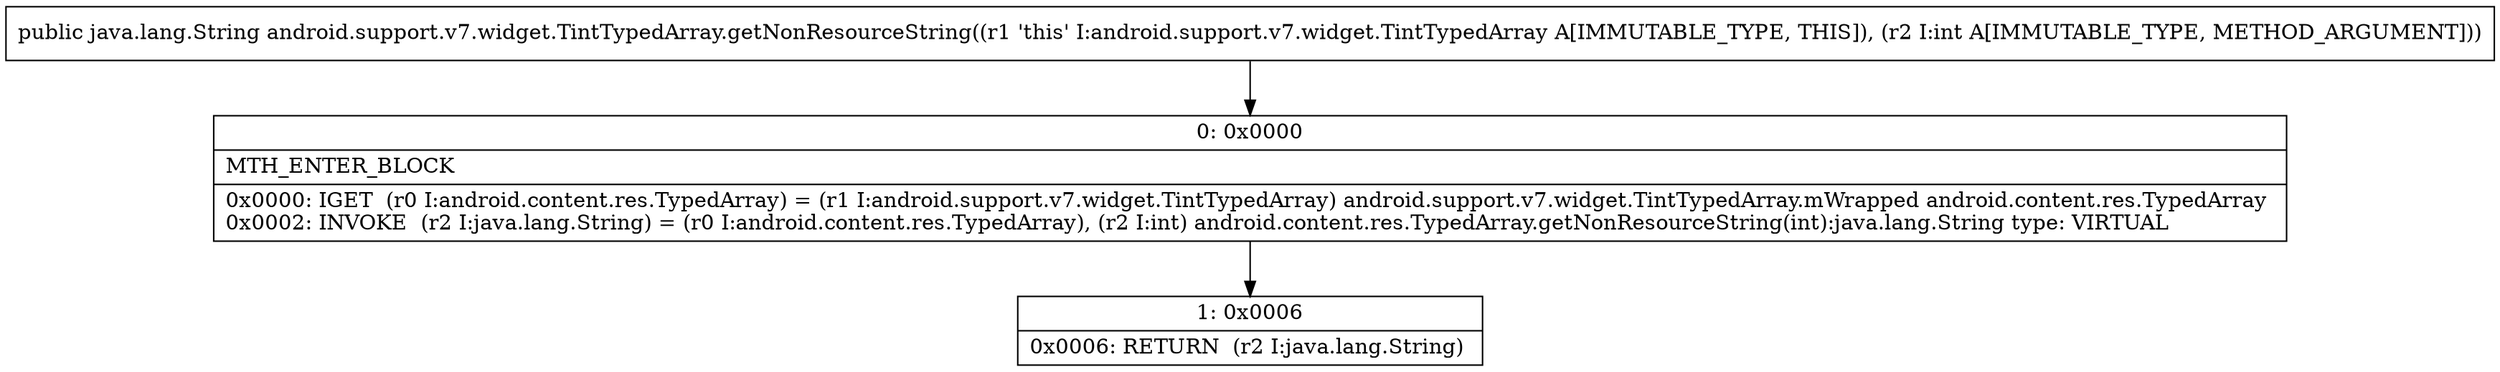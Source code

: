 digraph "CFG forandroid.support.v7.widget.TintTypedArray.getNonResourceString(I)Ljava\/lang\/String;" {
Node_0 [shape=record,label="{0\:\ 0x0000|MTH_ENTER_BLOCK\l|0x0000: IGET  (r0 I:android.content.res.TypedArray) = (r1 I:android.support.v7.widget.TintTypedArray) android.support.v7.widget.TintTypedArray.mWrapped android.content.res.TypedArray \l0x0002: INVOKE  (r2 I:java.lang.String) = (r0 I:android.content.res.TypedArray), (r2 I:int) android.content.res.TypedArray.getNonResourceString(int):java.lang.String type: VIRTUAL \l}"];
Node_1 [shape=record,label="{1\:\ 0x0006|0x0006: RETURN  (r2 I:java.lang.String) \l}"];
MethodNode[shape=record,label="{public java.lang.String android.support.v7.widget.TintTypedArray.getNonResourceString((r1 'this' I:android.support.v7.widget.TintTypedArray A[IMMUTABLE_TYPE, THIS]), (r2 I:int A[IMMUTABLE_TYPE, METHOD_ARGUMENT])) }"];
MethodNode -> Node_0;
Node_0 -> Node_1;
}

